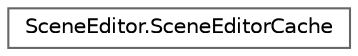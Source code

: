 digraph "Graphical Class Hierarchy"
{
 // LATEX_PDF_SIZE
  bgcolor="transparent";
  edge [fontname=Helvetica,fontsize=10,labelfontname=Helvetica,labelfontsize=10];
  node [fontname=Helvetica,fontsize=10,shape=box,height=0.2,width=0.4];
  rankdir="LR";
  Node0 [label="SceneEditor.SceneEditorCache",height=0.2,width=0.4,color="grey40", fillcolor="white", style="filled",URL="$class_scene_editor_1_1_scene_editor_cache.html",tooltip=" "];
}
